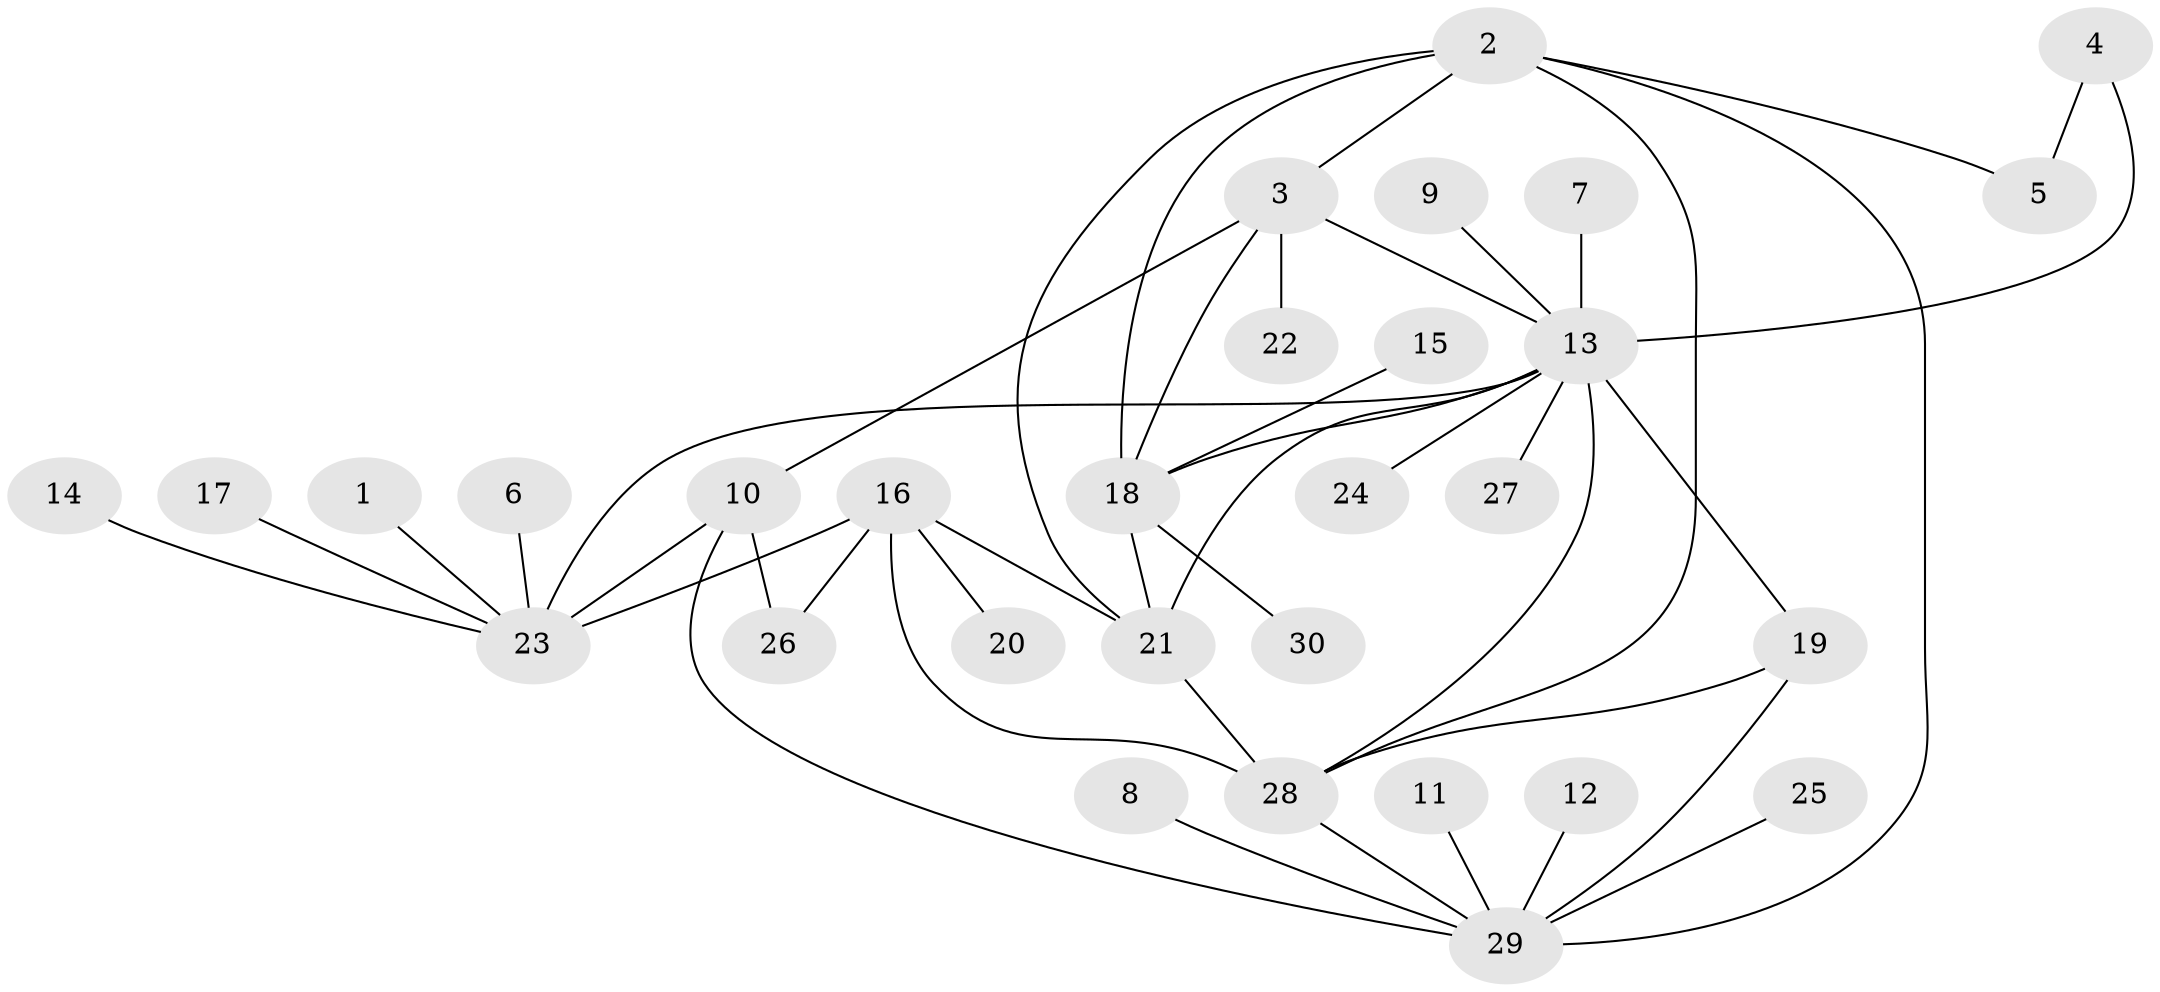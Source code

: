 // original degree distribution, {6: 0.05, 3: 0.06666666666666667, 8: 0.05, 5: 0.05, 4: 0.08333333333333333, 10: 0.016666666666666666, 7: 0.016666666666666666, 1: 0.5666666666666667, 2: 0.1}
// Generated by graph-tools (version 1.1) at 2025/50/03/09/25 03:50:34]
// undirected, 30 vertices, 44 edges
graph export_dot {
graph [start="1"]
  node [color=gray90,style=filled];
  1;
  2;
  3;
  4;
  5;
  6;
  7;
  8;
  9;
  10;
  11;
  12;
  13;
  14;
  15;
  16;
  17;
  18;
  19;
  20;
  21;
  22;
  23;
  24;
  25;
  26;
  27;
  28;
  29;
  30;
  1 -- 23 [weight=1.0];
  2 -- 3 [weight=1.0];
  2 -- 5 [weight=1.0];
  2 -- 18 [weight=1.0];
  2 -- 21 [weight=1.0];
  2 -- 28 [weight=1.0];
  2 -- 29 [weight=1.0];
  3 -- 10 [weight=1.0];
  3 -- 13 [weight=1.0];
  3 -- 18 [weight=1.0];
  3 -- 22 [weight=1.0];
  4 -- 5 [weight=1.0];
  4 -- 13 [weight=1.0];
  6 -- 23 [weight=1.0];
  7 -- 13 [weight=1.0];
  8 -- 29 [weight=1.0];
  9 -- 13 [weight=1.0];
  10 -- 23 [weight=2.0];
  10 -- 26 [weight=1.0];
  10 -- 29 [weight=1.0];
  11 -- 29 [weight=1.0];
  12 -- 29 [weight=1.0];
  13 -- 18 [weight=1.0];
  13 -- 19 [weight=1.0];
  13 -- 21 [weight=1.0];
  13 -- 23 [weight=1.0];
  13 -- 24 [weight=1.0];
  13 -- 27 [weight=1.0];
  13 -- 28 [weight=1.0];
  14 -- 23 [weight=1.0];
  15 -- 18 [weight=1.0];
  16 -- 20 [weight=1.0];
  16 -- 21 [weight=1.0];
  16 -- 23 [weight=1.0];
  16 -- 26 [weight=1.0];
  16 -- 28 [weight=1.0];
  17 -- 23 [weight=1.0];
  18 -- 21 [weight=1.0];
  18 -- 30 [weight=1.0];
  19 -- 28 [weight=1.0];
  19 -- 29 [weight=1.0];
  21 -- 28 [weight=1.0];
  25 -- 29 [weight=1.0];
  28 -- 29 [weight=1.0];
}
